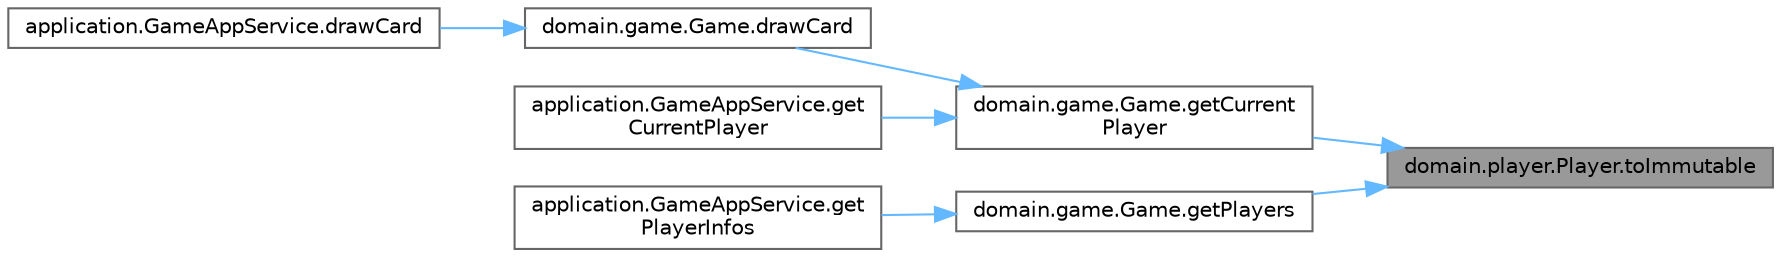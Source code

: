 digraph "domain.player.Player.toImmutable"
{
 // LATEX_PDF_SIZE
  bgcolor="transparent";
  edge [fontname=Helvetica,fontsize=10,labelfontname=Helvetica,labelfontsize=10];
  node [fontname=Helvetica,fontsize=10,shape=box,height=0.2,width=0.4];
  rankdir="RL";
  Node1 [id="Node000001",label="domain.player.Player.toImmutable",height=0.2,width=0.4,color="gray40", fillcolor="grey60", style="filled", fontcolor="black",tooltip=" "];
  Node1 -> Node2 [id="edge1_Node000001_Node000002",dir="back",color="steelblue1",style="solid",tooltip=" "];
  Node2 [id="Node000002",label="domain.game.Game.getCurrent\lPlayer",height=0.2,width=0.4,color="grey40", fillcolor="white", style="filled",URL="$classdomain_1_1game_1_1_game.html#a2e746d8b75db101e2d634cc64b3aac95",tooltip="Devuelve el jugador actual."];
  Node2 -> Node3 [id="edge2_Node000002_Node000003",dir="back",color="steelblue1",style="solid",tooltip=" "];
  Node3 [id="Node000003",label="domain.game.Game.drawCard",height=0.2,width=0.4,color="grey40", fillcolor="white", style="filled",URL="$classdomain_1_1game_1_1_game.html#a0b9311b6306912fb96812183262531da",tooltip="Permite al jugador actual robar una carta del mazo."];
  Node3 -> Node4 [id="edge3_Node000003_Node000004",dir="back",color="steelblue1",style="solid",tooltip=" "];
  Node4 [id="Node000004",label="application.GameAppService.drawCard",height=0.2,width=0.4,color="grey40", fillcolor="white", style="filled",URL="$classapplication_1_1_game_app_service.html#ab1324c8c32bdde5917f640be138c38b5",tooltip="Permite a un jugador robar una carta del mazo."];
  Node2 -> Node5 [id="edge4_Node000002_Node000005",dir="back",color="steelblue1",style="solid",tooltip=" "];
  Node5 [id="Node000005",label="application.GameAppService.get\lCurrentPlayer",height=0.2,width=0.4,color="grey40", fillcolor="white", style="filled",URL="$classapplication_1_1_game_app_service.html#a95308d358c22a877687ccaab77cedb09",tooltip="Recupera la información del jugador actual."];
  Node1 -> Node6 [id="edge5_Node000001_Node000006",dir="back",color="steelblue1",style="solid",tooltip=" "];
  Node6 [id="Node000006",label="domain.game.Game.getPlayers",height=0.2,width=0.4,color="grey40", fillcolor="white", style="filled",URL="$classdomain_1_1game_1_1_game.html#a8ef02b63db5e4ce1c13302458327de07",tooltip="Devuelve un flujo de los jugadores en su estado inmutable."];
  Node6 -> Node7 [id="edge6_Node000006_Node000007",dir="back",color="steelblue1",style="solid",tooltip=" "];
  Node7 [id="Node000007",label="application.GameAppService.get\lPlayerInfos",height=0.2,width=0.4,color="grey40", fillcolor="white", style="filled",URL="$classapplication_1_1_game_app_service.html#a47e4aa5e2a9ec317fce96c68dc2f0b2f",tooltip="Recupera una lista de objetos PlayerInfoDTO que representan la información básica de cada jugador."];
}
